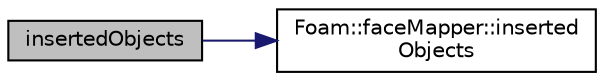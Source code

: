 digraph "insertedObjects"
{
  bgcolor="transparent";
  edge [fontname="Helvetica",fontsize="10",labelfontname="Helvetica",labelfontsize="10"];
  node [fontname="Helvetica",fontsize="10",shape=record];
  rankdir="LR";
  Node1 [label="insertedObjects",height=0.2,width=0.4,color="black", fillcolor="grey75", style="filled", fontcolor="black"];
  Node1 -> Node2 [color="midnightblue",fontsize="10",style="solid",fontname="Helvetica"];
  Node2 [label="Foam::faceMapper::inserted\lObjects",height=0.2,width=0.4,color="black",URL="$a00727.html#a64a0018da75b0d6334d94124d975ad63",tooltip="Are there any inserted faces. "];
}
